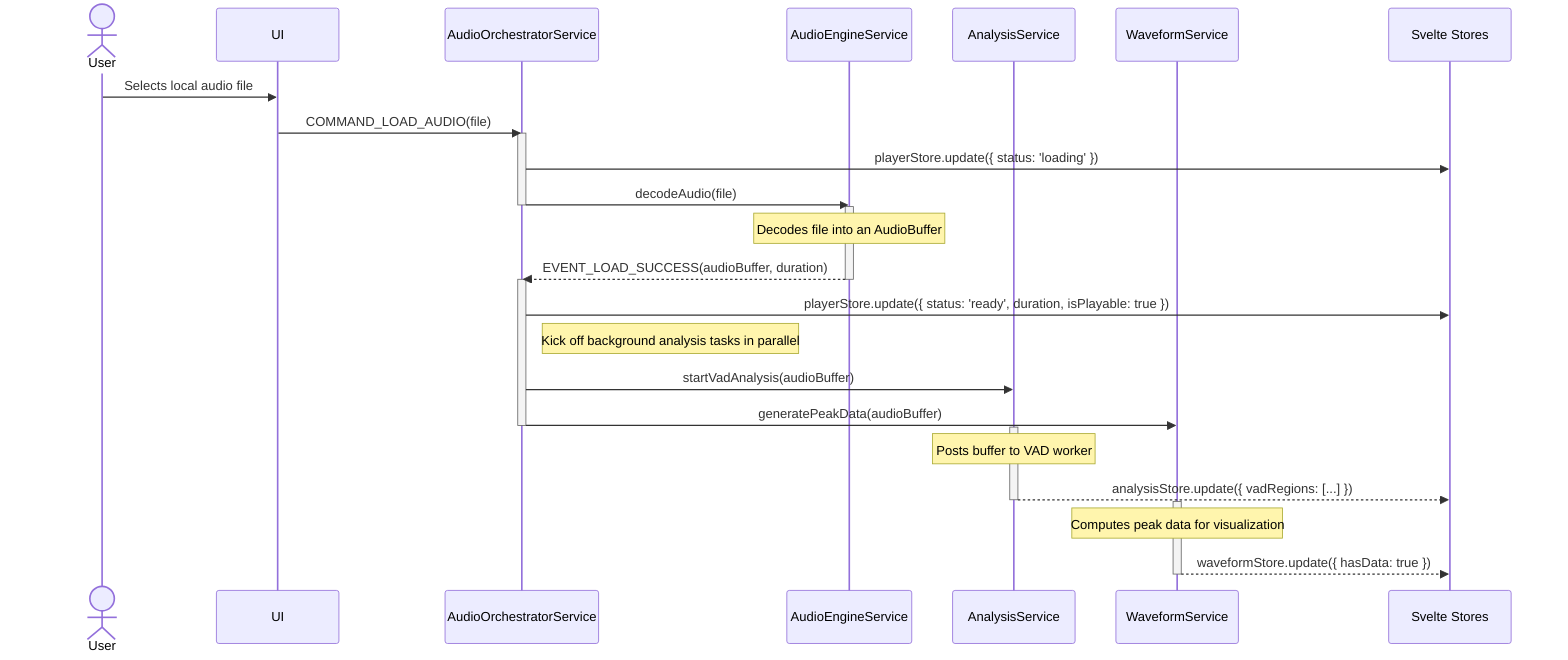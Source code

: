 sequenceDiagram
    actor User
    participant UI
    participant Orchestrator as AudioOrchestratorService
    participant Engine as AudioEngineService
    participant Analysis as AnalysisService
    participant Waveform as WaveformService
    participant Store as Svelte Stores

    User->>UI: Selects local audio file
    UI->>Orchestrator: COMMAND_LOAD_AUDIO(file)

    activate Orchestrator
    Orchestrator->>Store: playerStore.update({ status: 'loading' })
    Orchestrator->>Engine: decodeAudio(file)
    deactivate Orchestrator

    activate Engine
    Note over Engine: Decodes file into an AudioBuffer
    Engine-->>Orchestrator: EVENT_LOAD_SUCCESS(audioBuffer, duration)
    deactivate Engine

    activate Orchestrator
    Orchestrator->>Store: playerStore.update({ status: 'ready', duration, isPlayable: true })
    Note right of Orchestrator: Kick off background analysis tasks in parallel
    Orchestrator->>Analysis: startVadAnalysis(audioBuffer)
    Orchestrator->>Waveform: generatePeakData(audioBuffer)
    deactivate Orchestrator

    activate Analysis
    Note over Analysis: Posts buffer to VAD worker
    Analysis-->>Store: analysisStore.update({ vadRegions: [...] })
    deactivate Analysis

    activate Waveform
    Note over Waveform: Computes peak data for visualization
    Waveform-->>Store: waveformStore.update({ hasData: true })
    deactivate Waveform